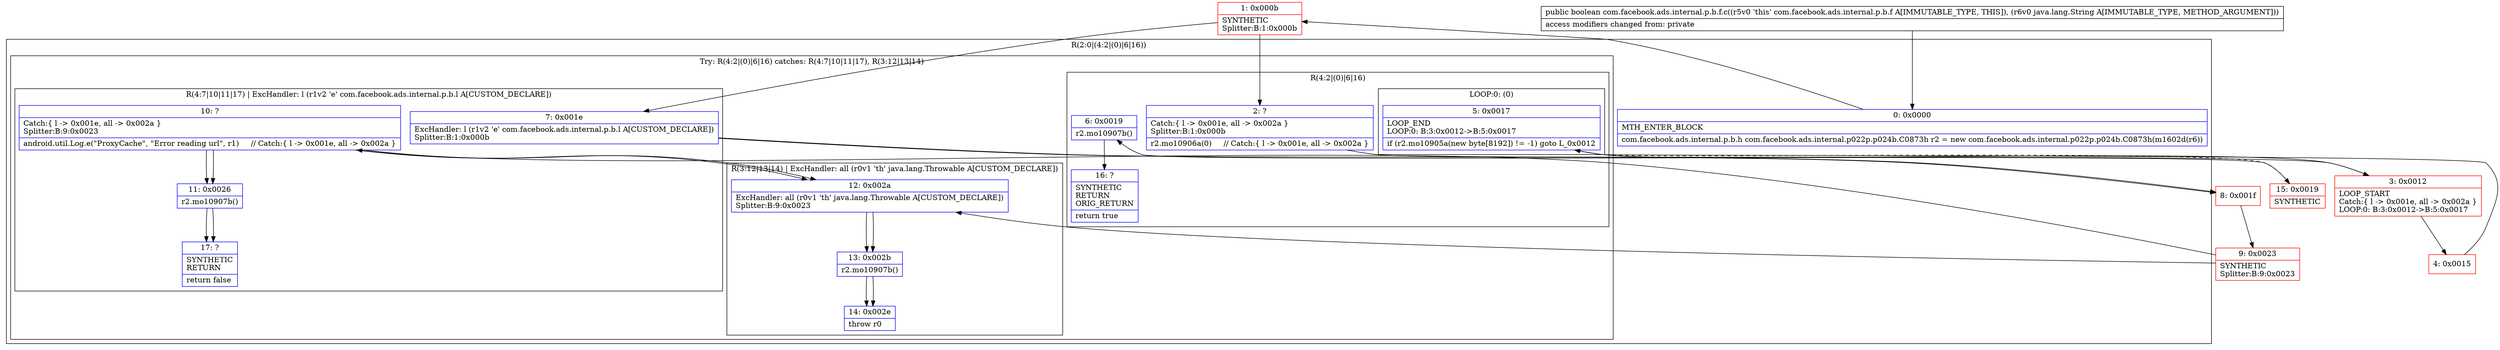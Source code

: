 digraph "CFG forcom.facebook.ads.internal.p.b.f.c(Ljava\/lang\/String;)Z" {
subgraph cluster_Region_1540448667 {
label = "R(2:0|(4:2|(0)|6|16))";
node [shape=record,color=blue];
Node_0 [shape=record,label="{0\:\ 0x0000|MTH_ENTER_BLOCK\l|com.facebook.ads.internal.p.b.h com.facebook.ads.internal.p022p.p024b.C0873h r2 = new com.facebook.ads.internal.p022p.p024b.C0873h(m1602d(r6))\l}"];
subgraph cluster_TryCatchRegion_23378866 {
label = "Try: R(4:2|(0)|6|16) catches: R(4:7|10|11|17), R(3:12|13|14)";
node [shape=record,color=blue];
subgraph cluster_Region_1618607750 {
label = "R(4:2|(0)|6|16)";
node [shape=record,color=blue];
Node_2 [shape=record,label="{2\:\ ?|Catch:\{ l \-\> 0x001e, all \-\> 0x002a \}\lSplitter:B:1:0x000b\l|r2.mo10906a(0)     \/\/ Catch:\{ l \-\> 0x001e, all \-\> 0x002a \}\l}"];
subgraph cluster_LoopRegion_1305673805 {
label = "LOOP:0: (0)";
node [shape=record,color=blue];
Node_5 [shape=record,label="{5\:\ 0x0017|LOOP_END\lLOOP:0: B:3:0x0012\-\>B:5:0x0017\l|if (r2.mo10905a(new byte[8192]) != \-1) goto L_0x0012\l}"];
subgraph cluster_Region_1184641586 {
label = "R(0)";
node [shape=record,color=blue];
}
}
Node_6 [shape=record,label="{6\:\ 0x0019|r2.mo10907b()\l}"];
Node_16 [shape=record,label="{16\:\ ?|SYNTHETIC\lRETURN\lORIG_RETURN\l|return true\l}"];
}
subgraph cluster_Region_1877820579 {
label = "R(4:7|10|11|17) | ExcHandler: l (r1v2 'e' com.facebook.ads.internal.p.b.l A[CUSTOM_DECLARE])\l";
node [shape=record,color=blue];
Node_7 [shape=record,label="{7\:\ 0x001e|ExcHandler: l (r1v2 'e' com.facebook.ads.internal.p.b.l A[CUSTOM_DECLARE])\lSplitter:B:1:0x000b\l}"];
Node_10 [shape=record,label="{10\:\ ?|Catch:\{ l \-\> 0x001e, all \-\> 0x002a \}\lSplitter:B:9:0x0023\l|android.util.Log.e(\"ProxyCache\", \"Error reading url\", r1)     \/\/ Catch:\{ l \-\> 0x001e, all \-\> 0x002a \}\l}"];
Node_11 [shape=record,label="{11\:\ 0x0026|r2.mo10907b()\l}"];
Node_17 [shape=record,label="{17\:\ ?|SYNTHETIC\lRETURN\l|return false\l}"];
}
subgraph cluster_Region_1063267708 {
label = "R(3:12|13|14) | ExcHandler: all (r0v1 'th' java.lang.Throwable A[CUSTOM_DECLARE])\l";
node [shape=record,color=blue];
Node_12 [shape=record,label="{12\:\ 0x002a|ExcHandler: all (r0v1 'th' java.lang.Throwable A[CUSTOM_DECLARE])\lSplitter:B:9:0x0023\l}"];
Node_13 [shape=record,label="{13\:\ 0x002b|r2.mo10907b()\l}"];
Node_14 [shape=record,label="{14\:\ 0x002e|throw r0\l}"];
}
}
}
subgraph cluster_Region_1877820579 {
label = "R(4:7|10|11|17) | ExcHandler: l (r1v2 'e' com.facebook.ads.internal.p.b.l A[CUSTOM_DECLARE])\l";
node [shape=record,color=blue];
Node_7 [shape=record,label="{7\:\ 0x001e|ExcHandler: l (r1v2 'e' com.facebook.ads.internal.p.b.l A[CUSTOM_DECLARE])\lSplitter:B:1:0x000b\l}"];
Node_10 [shape=record,label="{10\:\ ?|Catch:\{ l \-\> 0x001e, all \-\> 0x002a \}\lSplitter:B:9:0x0023\l|android.util.Log.e(\"ProxyCache\", \"Error reading url\", r1)     \/\/ Catch:\{ l \-\> 0x001e, all \-\> 0x002a \}\l}"];
Node_11 [shape=record,label="{11\:\ 0x0026|r2.mo10907b()\l}"];
Node_17 [shape=record,label="{17\:\ ?|SYNTHETIC\lRETURN\l|return false\l}"];
}
subgraph cluster_Region_1063267708 {
label = "R(3:12|13|14) | ExcHandler: all (r0v1 'th' java.lang.Throwable A[CUSTOM_DECLARE])\l";
node [shape=record,color=blue];
Node_12 [shape=record,label="{12\:\ 0x002a|ExcHandler: all (r0v1 'th' java.lang.Throwable A[CUSTOM_DECLARE])\lSplitter:B:9:0x0023\l}"];
Node_13 [shape=record,label="{13\:\ 0x002b|r2.mo10907b()\l}"];
Node_14 [shape=record,label="{14\:\ 0x002e|throw r0\l}"];
}
Node_1 [shape=record,color=red,label="{1\:\ 0x000b|SYNTHETIC\lSplitter:B:1:0x000b\l}"];
Node_3 [shape=record,color=red,label="{3\:\ 0x0012|LOOP_START\lCatch:\{ l \-\> 0x001e, all \-\> 0x002a \}\lLOOP:0: B:3:0x0012\-\>B:5:0x0017\l}"];
Node_4 [shape=record,color=red,label="{4\:\ 0x0015}"];
Node_8 [shape=record,color=red,label="{8\:\ 0x001f}"];
Node_9 [shape=record,color=red,label="{9\:\ 0x0023|SYNTHETIC\lSplitter:B:9:0x0023\l}"];
Node_15 [shape=record,color=red,label="{15\:\ 0x0019|SYNTHETIC\l}"];
MethodNode[shape=record,label="{public boolean com.facebook.ads.internal.p.b.f.c((r5v0 'this' com.facebook.ads.internal.p.b.f A[IMMUTABLE_TYPE, THIS]), (r6v0 java.lang.String A[IMMUTABLE_TYPE, METHOD_ARGUMENT]))  | access modifiers changed from: private\l}"];
MethodNode -> Node_0;
Node_0 -> Node_1;
Node_2 -> Node_3;
Node_5 -> Node_3;
Node_5 -> Node_15[style=dashed];
Node_6 -> Node_16;
Node_7 -> Node_8;
Node_10 -> Node_11;
Node_10 -> Node_12;
Node_11 -> Node_17;
Node_12 -> Node_13;
Node_13 -> Node_14;
Node_7 -> Node_8;
Node_10 -> Node_11;
Node_10 -> Node_12;
Node_11 -> Node_17;
Node_12 -> Node_13;
Node_13 -> Node_14;
Node_1 -> Node_2;
Node_1 -> Node_7;
Node_3 -> Node_4;
Node_4 -> Node_5;
Node_8 -> Node_9;
Node_9 -> Node_10;
Node_9 -> Node_12;
Node_15 -> Node_6;
}

